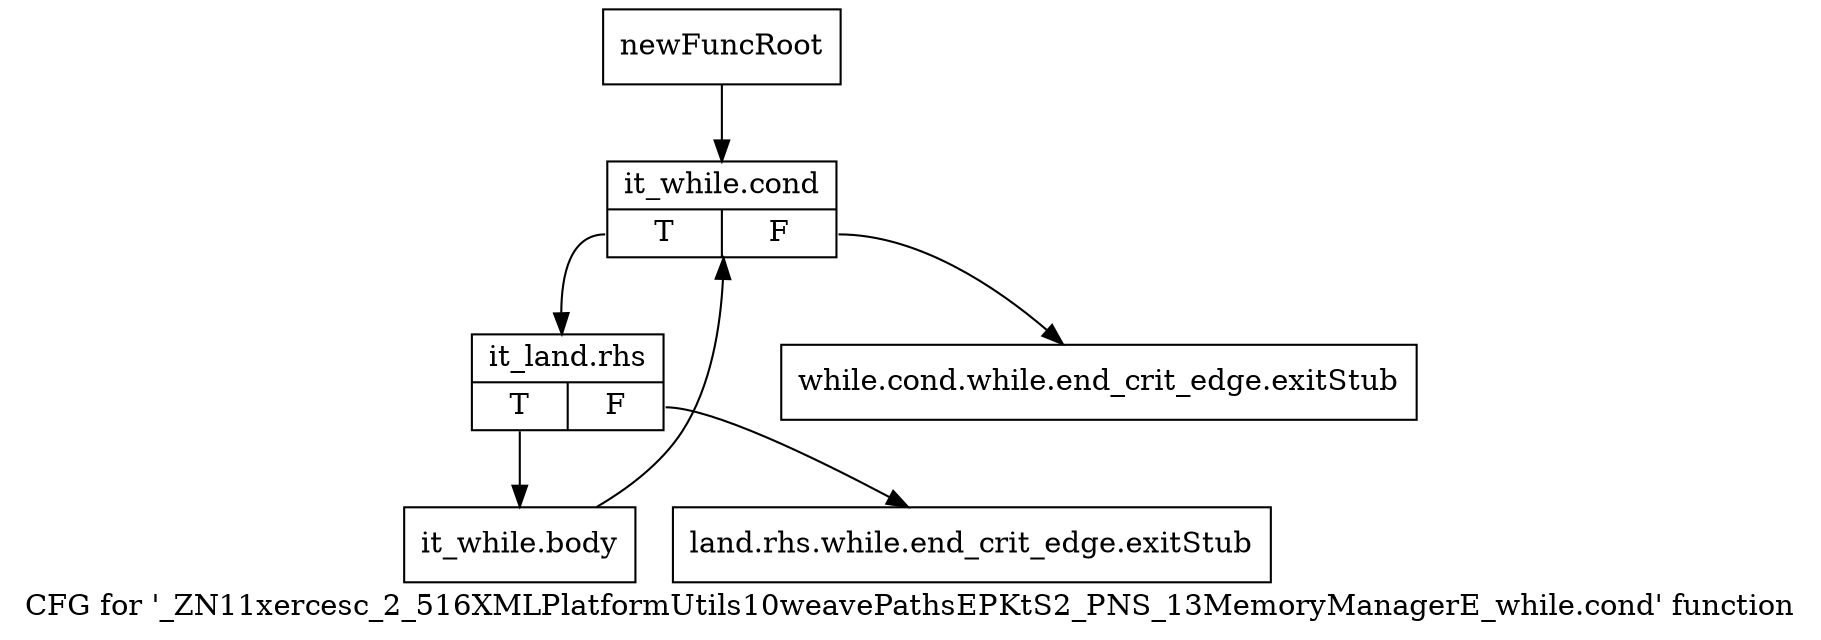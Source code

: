 digraph "CFG for '_ZN11xercesc_2_516XMLPlatformUtils10weavePathsEPKtS2_PNS_13MemoryManagerE_while.cond' function" {
	label="CFG for '_ZN11xercesc_2_516XMLPlatformUtils10weavePathsEPKtS2_PNS_13MemoryManagerE_while.cond' function";

	Node0x96aade0 [shape=record,label="{newFuncRoot}"];
	Node0x96aade0 -> Node0x96aaed0;
	Node0x96aae30 [shape=record,label="{while.cond.while.end_crit_edge.exitStub}"];
	Node0x96aae80 [shape=record,label="{land.rhs.while.end_crit_edge.exitStub}"];
	Node0x96aaed0 [shape=record,label="{it_while.cond|{<s0>T|<s1>F}}"];
	Node0x96aaed0:s0 -> Node0x96aaf20;
	Node0x96aaed0:s1 -> Node0x96aae30;
	Node0x96aaf20 [shape=record,label="{it_land.rhs|{<s0>T|<s1>F}}"];
	Node0x96aaf20:s0 -> Node0x96aaf70;
	Node0x96aaf20:s1 -> Node0x96aae80;
	Node0x96aaf70 [shape=record,label="{it_while.body}"];
	Node0x96aaf70 -> Node0x96aaed0;
}
